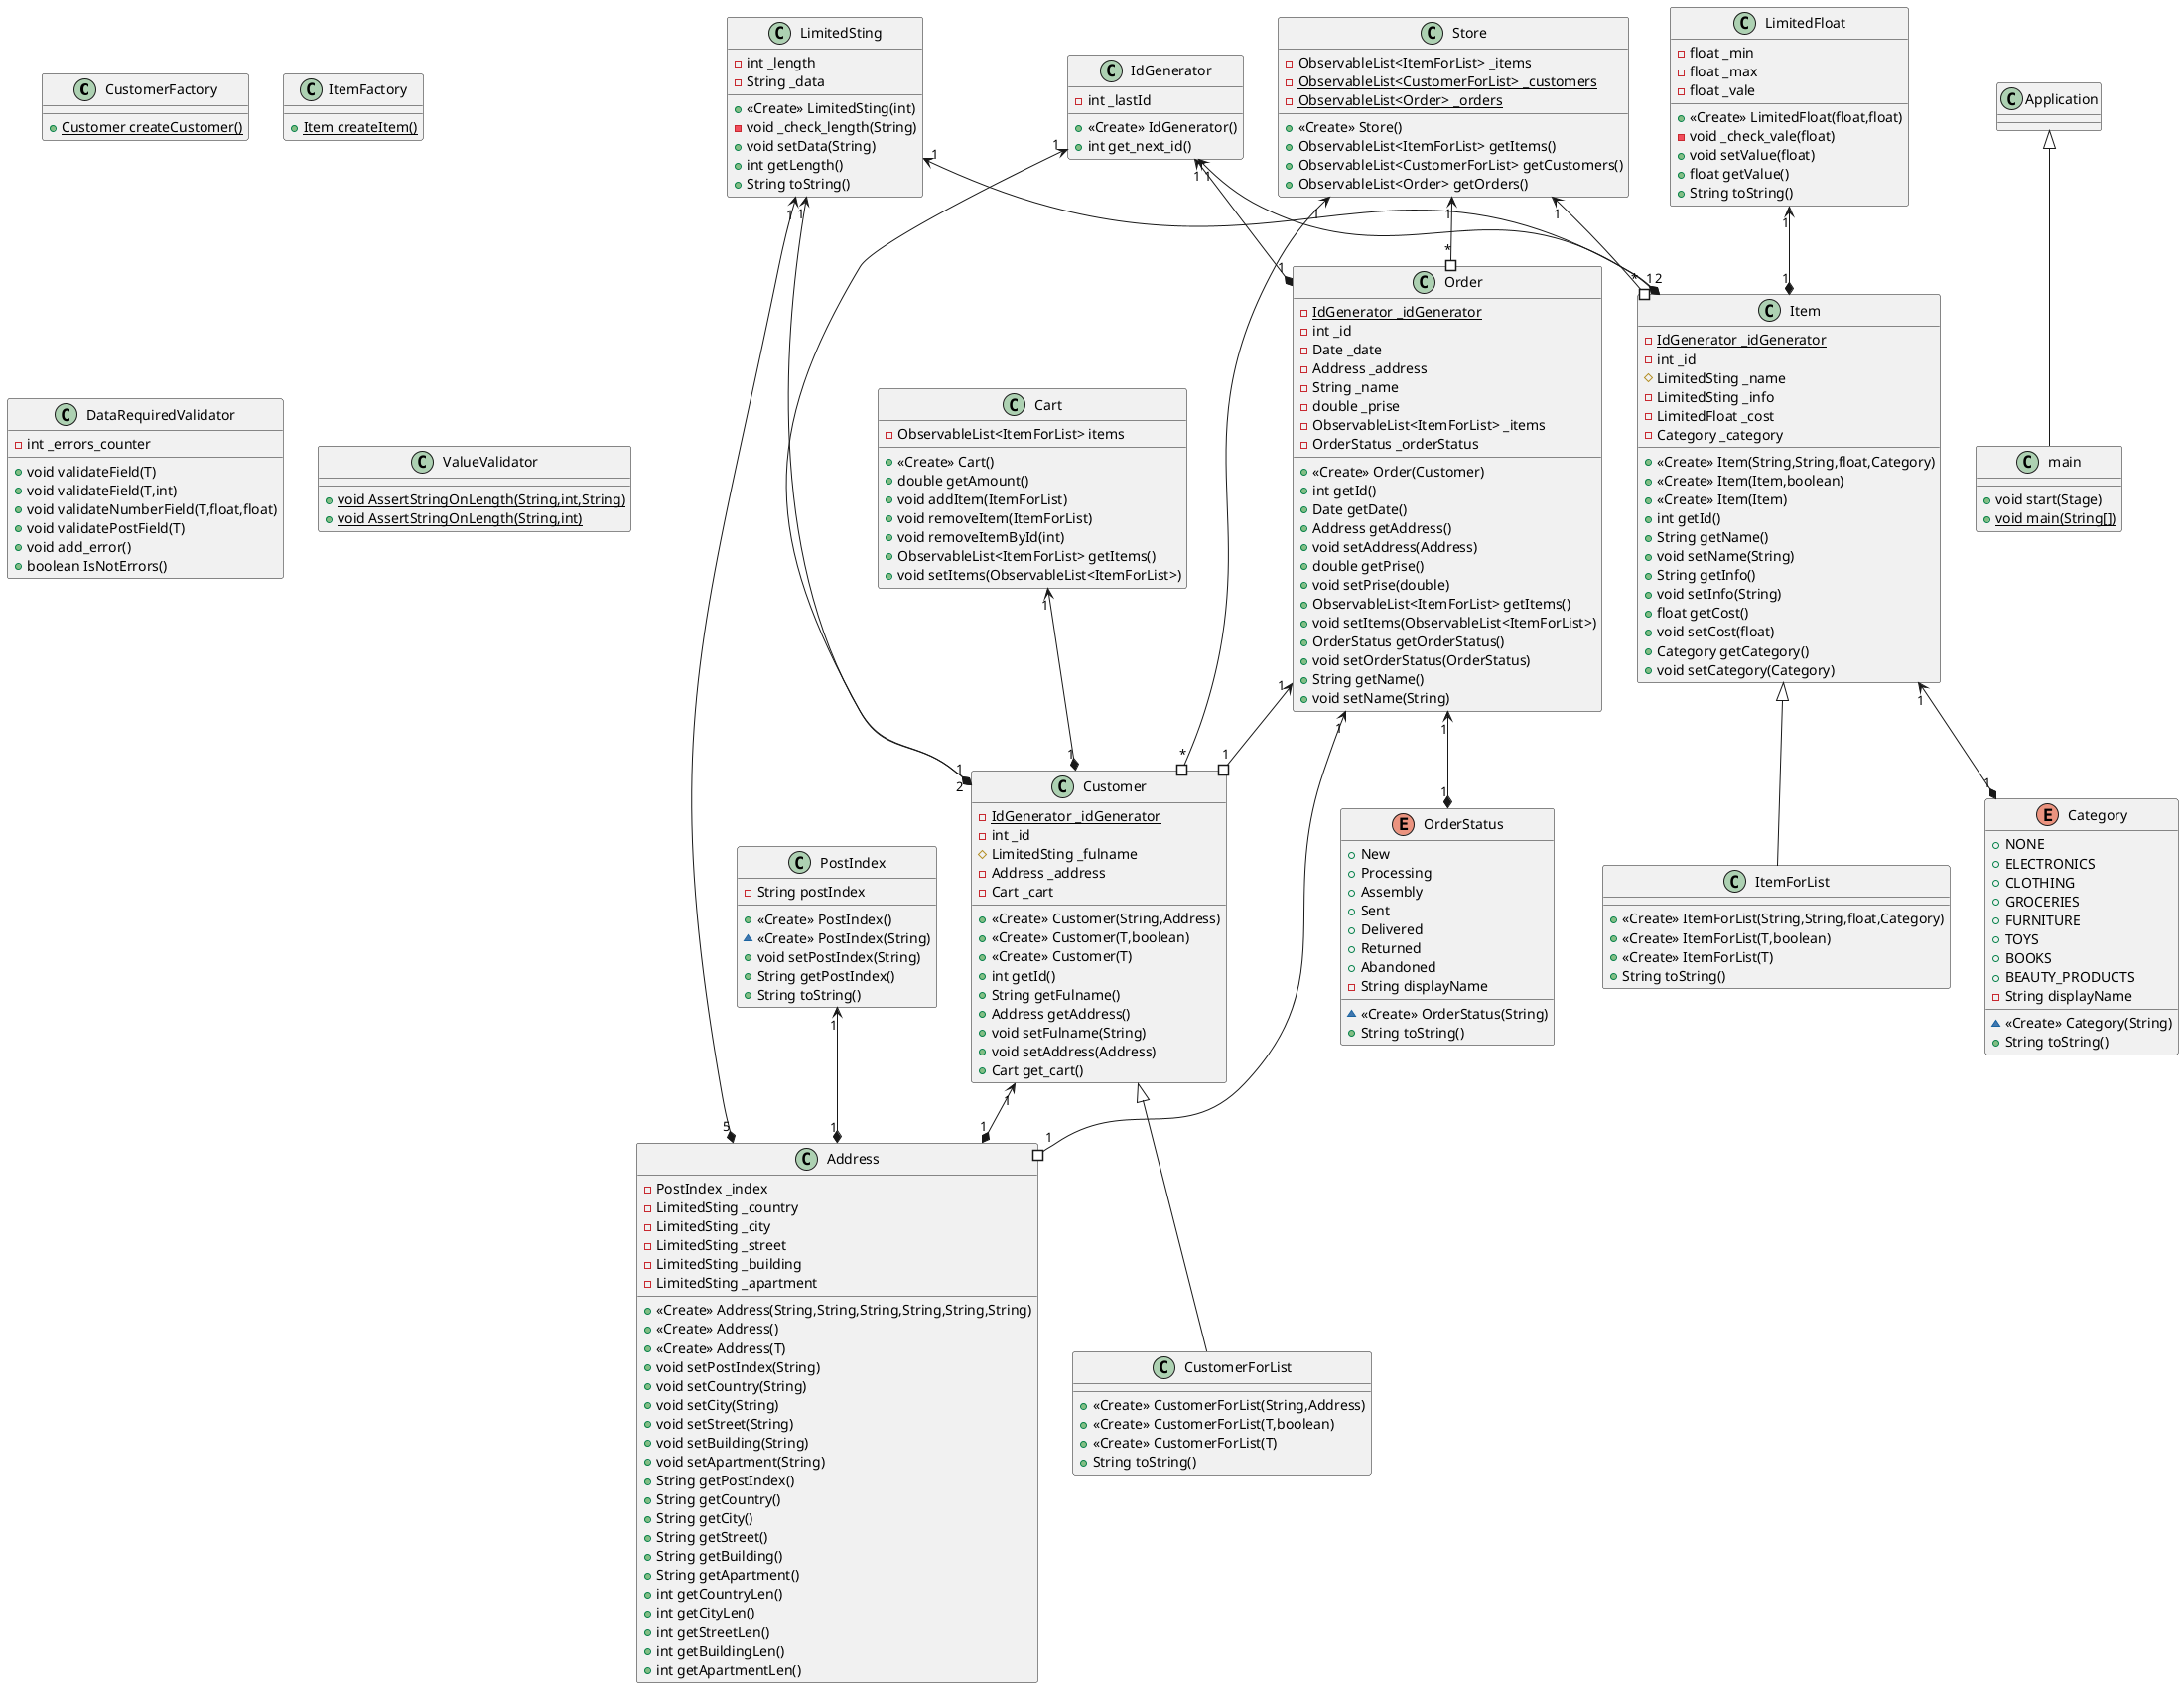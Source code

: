 @startuml

class CustomerFactory {
+ {static} Customer createCustomer()
}
class ItemFactory {
+ {static} Item createItem()
}

class IdGenerator {
- int _lastId
+ <<Create>> IdGenerator()
+ int get_next_id()
}


class DataRequiredValidator {
- int _errors_counter
+ void validateField(T)
+ void validateField(T,int)
+ void validateNumberField(T,float,float)
+ void validatePostField(T)
+ void add_error()
+ boolean IsNotErrors()
}


class ValueValidator {
+ {static} void AssertStringOnLength(String,int,String)
+ {static} void AssertStringOnLength(String,int)
}

class PostIndex {
- String postIndex
+ <<Create>> PostIndex()
~ <<Create>> PostIndex(String)
+ void setPostIndex(String)
+ String getPostIndex()
+ String toString()
}
class LimitedFloat {
- float _min
- float _max
- float _vale
+ <<Create>> LimitedFloat(float,float)
- void _check_vale(float)
+ void setValue(float)
+ float getValue()
+ String toString()
}
class LimitedSting {
 - int _length
 - String _data
 + <<Create>> LimitedSting(int)
 - void _check_length(String)
 + void setData(String)
 + int getLength()
 + String toString()
 }


class Order {
- {static} IdGenerator _idGenerator
- int _id
- Date _date
- Address _address
- String _name
- double _prise
- ObservableList<ItemForList> _items
- OrderStatus _orderStatus
+ <<Create>> Order(Customer)
+ int getId()
+ Date getDate()
+ Address getAddress()
+ void setAddress(Address)
+ double getPrise()
+ void setPrise(double)
+ ObservableList<ItemForList> getItems()
+ void setItems(ObservableList<ItemForList>)
+ OrderStatus getOrderStatus()
+ void setOrderStatus(OrderStatus)
+ String getName()
+ void setName(String)

}

class Store {
- {static} ObservableList<ItemForList> _items
- {static} ObservableList<CustomerForList> _customers
- {static} ObservableList<Order> _orders
+ <<Create>> Store()
+ ObservableList<ItemForList> getItems()
+ ObservableList<CustomerForList> getCustomers()
+ ObservableList<Order> getOrders()
}

class Cart {
- ObservableList<ItemForList> items
+ <<Create>> Cart()
+ double getAmount()
+ void addItem(ItemForList)
+ void removeItem(ItemForList)
+ void removeItemById(int)
+ ObservableList<ItemForList> getItems()
+ void setItems(ObservableList<ItemForList>)
}

class Customer {
- {static} IdGenerator _idGenerator
- int _id
# LimitedSting _fulname
- Address _address
- Cart _cart
+ <<Create>> Customer(String,Address)
+ <<Create>> Customer(T,boolean)
+ <<Create>> Customer(T)
+ int getId()
+ String getFulname()
+ Address getAddress()
+ void setFulname(String)
+ void setAddress(Address)
+ Cart get_cart()
}
enum OrderStatus {
+  New
+  Processing
+  Assembly
+  Sent
+  Delivered
+  Returned
+  Abandoned
- String displayName
~ <<Create>> OrderStatus(String)
+ String toString()
}
class Address {
- PostIndex _index
- LimitedSting _country
- LimitedSting _city
- LimitedSting _street
- LimitedSting _building
- LimitedSting _apartment
+ <<Create>> Address(String,String,String,String,String,String)
+ <<Create>> Address()
+ <<Create>> Address(T)
+ void setPostIndex(String)
+ void setCountry(String)
+ void setCity(String)
+ void setStreet(String)
+ void setBuilding(String)
+ void setApartment(String)
+ String getPostIndex()
+ String getCountry()
+ String getCity()
+ String getStreet()
+ String getBuilding()
+ String getApartment()
+ int getCountryLen()
+ int getCityLen()
+ int getStreetLen()
+ int getBuildingLen()
+ int getApartmentLen()
}
enum Category {
+  NONE
+  ELECTRONICS
+  CLOTHING
+  GROCERIES
+  FURNITURE
+  TOYS
+  BOOKS
+  BEAUTY_PRODUCTS
- String displayName
~ <<Create>> Category(String)
+ String toString()
}
class Item {
- {static} IdGenerator _idGenerator
- int _id
# LimitedSting _name
- LimitedSting _info
- LimitedFloat _cost
- Category _category
+ <<Create>> Item(String,String,float,Category)
+ <<Create>> Item(Item,boolean)
+ <<Create>> Item(Item)
+ int getId()
+ String getName()
+ void setName(String)
+ String getInfo()
+ void setInfo(String)
+ float getCost()
+ void setCost(float)
+ Category getCategory()
+ void setCategory(Category)
}


class main {
+ void start(Stage)
+ {static} void main(String[])
}


class CustomerForList {
+ <<Create>> CustomerForList(String,Address)
+ <<Create>> CustomerForList(T,boolean)
+ <<Create>> CustomerForList(T)
+ String toString()
}

class ItemForList {
+ <<Create>> ItemForList(String,String,float,Category)
+ <<Create>> ItemForList(T,boolean)
+ <<Create>> ItemForList(T)
+ String toString()
}

Item <|-- ItemForList
Application <|-- main
Customer <|-- CustomerForList


IdGenerator "1"<--*"1" Customer
IdGenerator "1"<--*"1" Item
IdGenerator "1"<--*"1" Order

LimitedSting "1"<--*"2" Customer
LimitedSting "1"<--*"2" Item
LimitedSting "1"<--*"5" Address

LimitedFloat "1"<--*"1" Item

PostIndex "1"<--*"1" Address

Customer "1"<--*"1" Address

Order "1"<--#"1" Address
Order "1"<--#"1" Customer
Order "1"<--*"1" OrderStatus

Item "1"<--*"1" Category

Cart "1"<--*"1" Customer

Store "1"<--#"*" Item
Store "1"<--#"*" Customer
Store "1"<--#"*" Order
@enduml